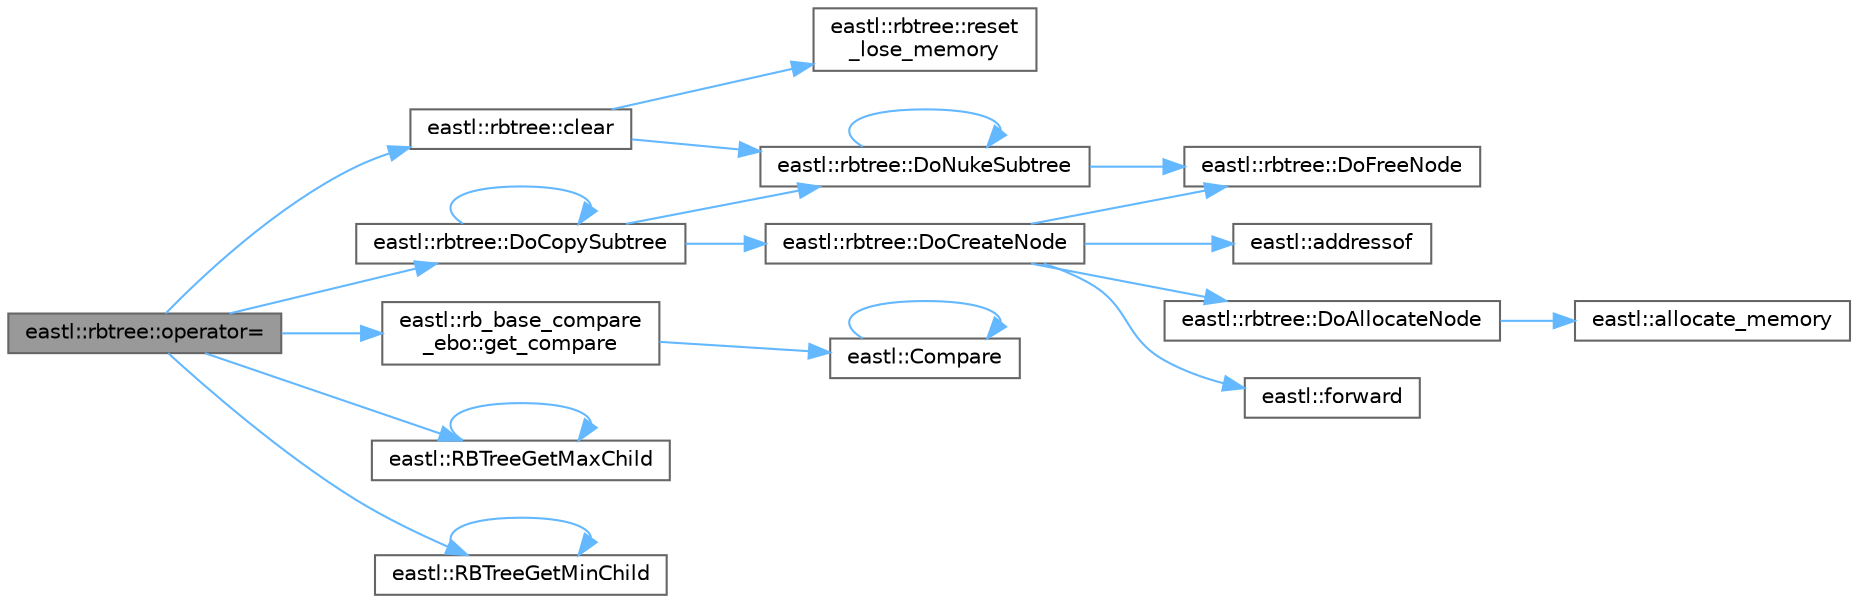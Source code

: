 digraph "eastl::rbtree::operator="
{
 // LATEX_PDF_SIZE
  bgcolor="transparent";
  edge [fontname=Helvetica,fontsize=10,labelfontname=Helvetica,labelfontsize=10];
  node [fontname=Helvetica,fontsize=10,shape=box,height=0.2,width=0.4];
  rankdir="LR";
  Node1 [id="Node000001",label="eastl::rbtree::operator=",height=0.2,width=0.4,color="gray40", fillcolor="grey60", style="filled", fontcolor="black",tooltip=" "];
  Node1 -> Node2 [id="edge22_Node000001_Node000002",color="steelblue1",style="solid",tooltip=" "];
  Node2 [id="Node000002",label="eastl::rbtree::clear",height=0.2,width=0.4,color="grey40", fillcolor="white", style="filled",URL="$classeastl_1_1rbtree.html#a07eae3dcda306d3cdcfd018e7e06602c",tooltip=" "];
  Node2 -> Node3 [id="edge23_Node000002_Node000003",color="steelblue1",style="solid",tooltip=" "];
  Node3 [id="Node000003",label="eastl::rbtree::DoNukeSubtree",height=0.2,width=0.4,color="grey40", fillcolor="white", style="filled",URL="$classeastl_1_1rbtree.html#a95581e39b9dd0bac8eb45ec2df821bf2",tooltip=" "];
  Node3 -> Node4 [id="edge24_Node000003_Node000004",color="steelblue1",style="solid",tooltip=" "];
  Node4 [id="Node000004",label="eastl::rbtree::DoFreeNode",height=0.2,width=0.4,color="grey40", fillcolor="white", style="filled",URL="$classeastl_1_1rbtree.html#abd08d68bda360a826a77050ea7c4a7ec",tooltip=" "];
  Node3 -> Node3 [id="edge25_Node000003_Node000003",color="steelblue1",style="solid",tooltip=" "];
  Node2 -> Node5 [id="edge26_Node000002_Node000005",color="steelblue1",style="solid",tooltip=" "];
  Node5 [id="Node000005",label="eastl::rbtree::reset\l_lose_memory",height=0.2,width=0.4,color="grey40", fillcolor="white", style="filled",URL="$classeastl_1_1rbtree.html#a21dc7998f6809363572fc4b619248782",tooltip=" "];
  Node1 -> Node6 [id="edge27_Node000001_Node000006",color="steelblue1",style="solid",tooltip=" "];
  Node6 [id="Node000006",label="eastl::rbtree::DoCopySubtree",height=0.2,width=0.4,color="grey40", fillcolor="white", style="filled",URL="$classeastl_1_1rbtree.html#a08c6e60216c8abf4541780fd712abef6",tooltip=" "];
  Node6 -> Node6 [id="edge28_Node000006_Node000006",color="steelblue1",style="solid",tooltip=" "];
  Node6 -> Node7 [id="edge29_Node000006_Node000007",color="steelblue1",style="solid",tooltip=" "];
  Node7 [id="Node000007",label="eastl::rbtree::DoCreateNode",height=0.2,width=0.4,color="grey40", fillcolor="white", style="filled",URL="$classeastl_1_1rbtree.html#a47e011f073fb4bf02fd4cb1f1ce7617a",tooltip=" "];
  Node7 -> Node8 [id="edge30_Node000007_Node000008",color="steelblue1",style="solid",tooltip=" "];
  Node8 [id="Node000008",label="eastl::addressof",height=0.2,width=0.4,color="grey40", fillcolor="white", style="filled",URL="$namespaceeastl.html#a647701874f427998c0c9aa5cba5a8d24",tooltip=" "];
  Node7 -> Node9 [id="edge31_Node000007_Node000009",color="steelblue1",style="solid",tooltip=" "];
  Node9 [id="Node000009",label="eastl::rbtree::DoAllocateNode",height=0.2,width=0.4,color="grey40", fillcolor="white", style="filled",URL="$classeastl_1_1rbtree.html#a9fabaf3517964ccc3e0c337a26a43e37",tooltip=" "];
  Node9 -> Node10 [id="edge32_Node000009_Node000010",color="steelblue1",style="solid",tooltip=" "];
  Node10 [id="Node000010",label="eastl::allocate_memory",height=0.2,width=0.4,color="grey40", fillcolor="white", style="filled",URL="$namespaceeastl.html#ad2f4154baac1248a6b899feec8061499",tooltip=" "];
  Node7 -> Node4 [id="edge33_Node000007_Node000004",color="steelblue1",style="solid",tooltip=" "];
  Node7 -> Node11 [id="edge34_Node000007_Node000011",color="steelblue1",style="solid",tooltip=" "];
  Node11 [id="Node000011",label="eastl::forward",height=0.2,width=0.4,color="grey40", fillcolor="white", style="filled",URL="$namespaceeastl.html#a36662e86289d74a927ced4b51496fce5",tooltip=" "];
  Node6 -> Node3 [id="edge35_Node000006_Node000003",color="steelblue1",style="solid",tooltip=" "];
  Node1 -> Node12 [id="edge36_Node000001_Node000012",color="steelblue1",style="solid",tooltip=" "];
  Node12 [id="Node000012",label="eastl::rb_base_compare\l_ebo::get_compare",height=0.2,width=0.4,color="grey40", fillcolor="white", style="filled",URL="$structeastl_1_1rb__base__compare__ebo.html#ae788734e83abaa17590d05bc00e7dcbe",tooltip=" "];
  Node12 -> Node13 [id="edge37_Node000012_Node000013",color="steelblue1",style="solid",tooltip=" "];
  Node13 [id="Node000013",label="eastl::Compare",height=0.2,width=0.4,color="grey40", fillcolor="white", style="filled",URL="$namespaceeastl.html#ae3d33fc51c4c15a85aee95335a5d336d",tooltip=" "];
  Node13 -> Node13 [id="edge38_Node000013_Node000013",color="steelblue1",style="solid",tooltip=" "];
  Node1 -> Node14 [id="edge39_Node000001_Node000014",color="steelblue1",style="solid",tooltip=" "];
  Node14 [id="Node000014",label="eastl::RBTreeGetMaxChild",height=0.2,width=0.4,color="grey40", fillcolor="white", style="filled",URL="$namespaceeastl.html#af79ab335585a9f0aa6f1256105760d39",tooltip=" "];
  Node14 -> Node14 [id="edge40_Node000014_Node000014",color="steelblue1",style="solid",tooltip=" "];
  Node1 -> Node15 [id="edge41_Node000001_Node000015",color="steelblue1",style="solid",tooltip=" "];
  Node15 [id="Node000015",label="eastl::RBTreeGetMinChild",height=0.2,width=0.4,color="grey40", fillcolor="white", style="filled",URL="$namespaceeastl.html#af65b8a0c7c26ccfbfb5ac96c1301072b",tooltip=" "];
  Node15 -> Node15 [id="edge42_Node000015_Node000015",color="steelblue1",style="solid",tooltip=" "];
}
